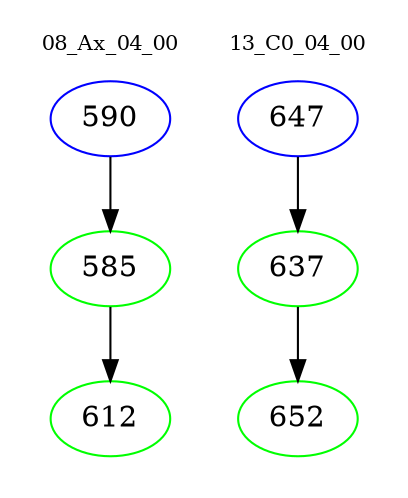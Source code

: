 digraph{
subgraph cluster_0 {
color = white
label = "08_Ax_04_00";
fontsize=10;
T0_590 [label="590", color="blue"]
T0_590 -> T0_585 [color="black"]
T0_585 [label="585", color="green"]
T0_585 -> T0_612 [color="black"]
T0_612 [label="612", color="green"]
}
subgraph cluster_1 {
color = white
label = "13_C0_04_00";
fontsize=10;
T1_647 [label="647", color="blue"]
T1_647 -> T1_637 [color="black"]
T1_637 [label="637", color="green"]
T1_637 -> T1_652 [color="black"]
T1_652 [label="652", color="green"]
}
}
